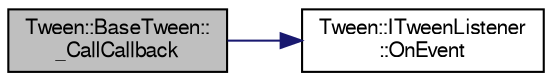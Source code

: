 digraph "Tween::BaseTween::_CallCallback"
{
  bgcolor="transparent";
  edge [fontname="FreeSans",fontsize="10",labelfontname="FreeSans",labelfontsize="10"];
  node [fontname="FreeSans",fontsize="10",shape=record];
  rankdir="LR";
  Node1 [label="Tween::BaseTween::\l_CallCallback",height=0.2,width=0.4,color="black", fillcolor="grey75", style="filled" fontcolor="black"];
  Node1 -> Node2 [color="midnightblue",fontsize="10",style="solid",fontname="FreeSans"];
  Node2 [label="Tween::ITweenListener\l::OnEvent",height=0.2,width=0.4,color="black",URL="$classTween_1_1ITweenListener.html#a666b0009b57532e4a99045136eede6ca"];
}
